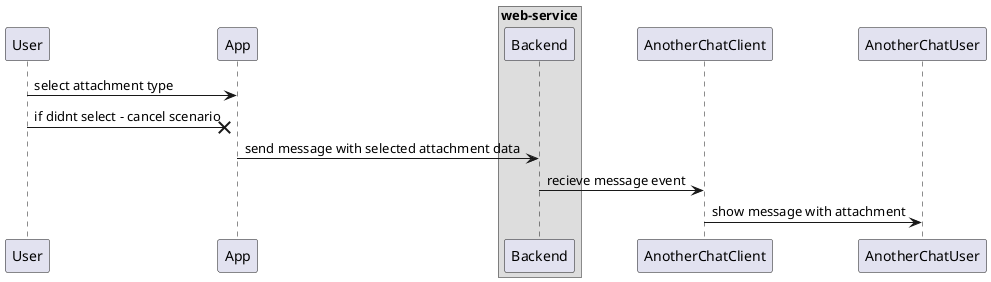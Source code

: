 @startuml
skinparam BoxPadding 10
participant User
participant App
box "web-service"
participant Backend
end box
participant AnotherChatClient
participant AnotherChatUser
User -> App : select attachment type
User ->x App : if didnt select - cancel scenario
App -> Backend : send message with selected attachment data
Backend -> AnotherChatClient : recieve message event 
AnotherChatClient -> AnotherChatUser : show message with attachment
@enduml